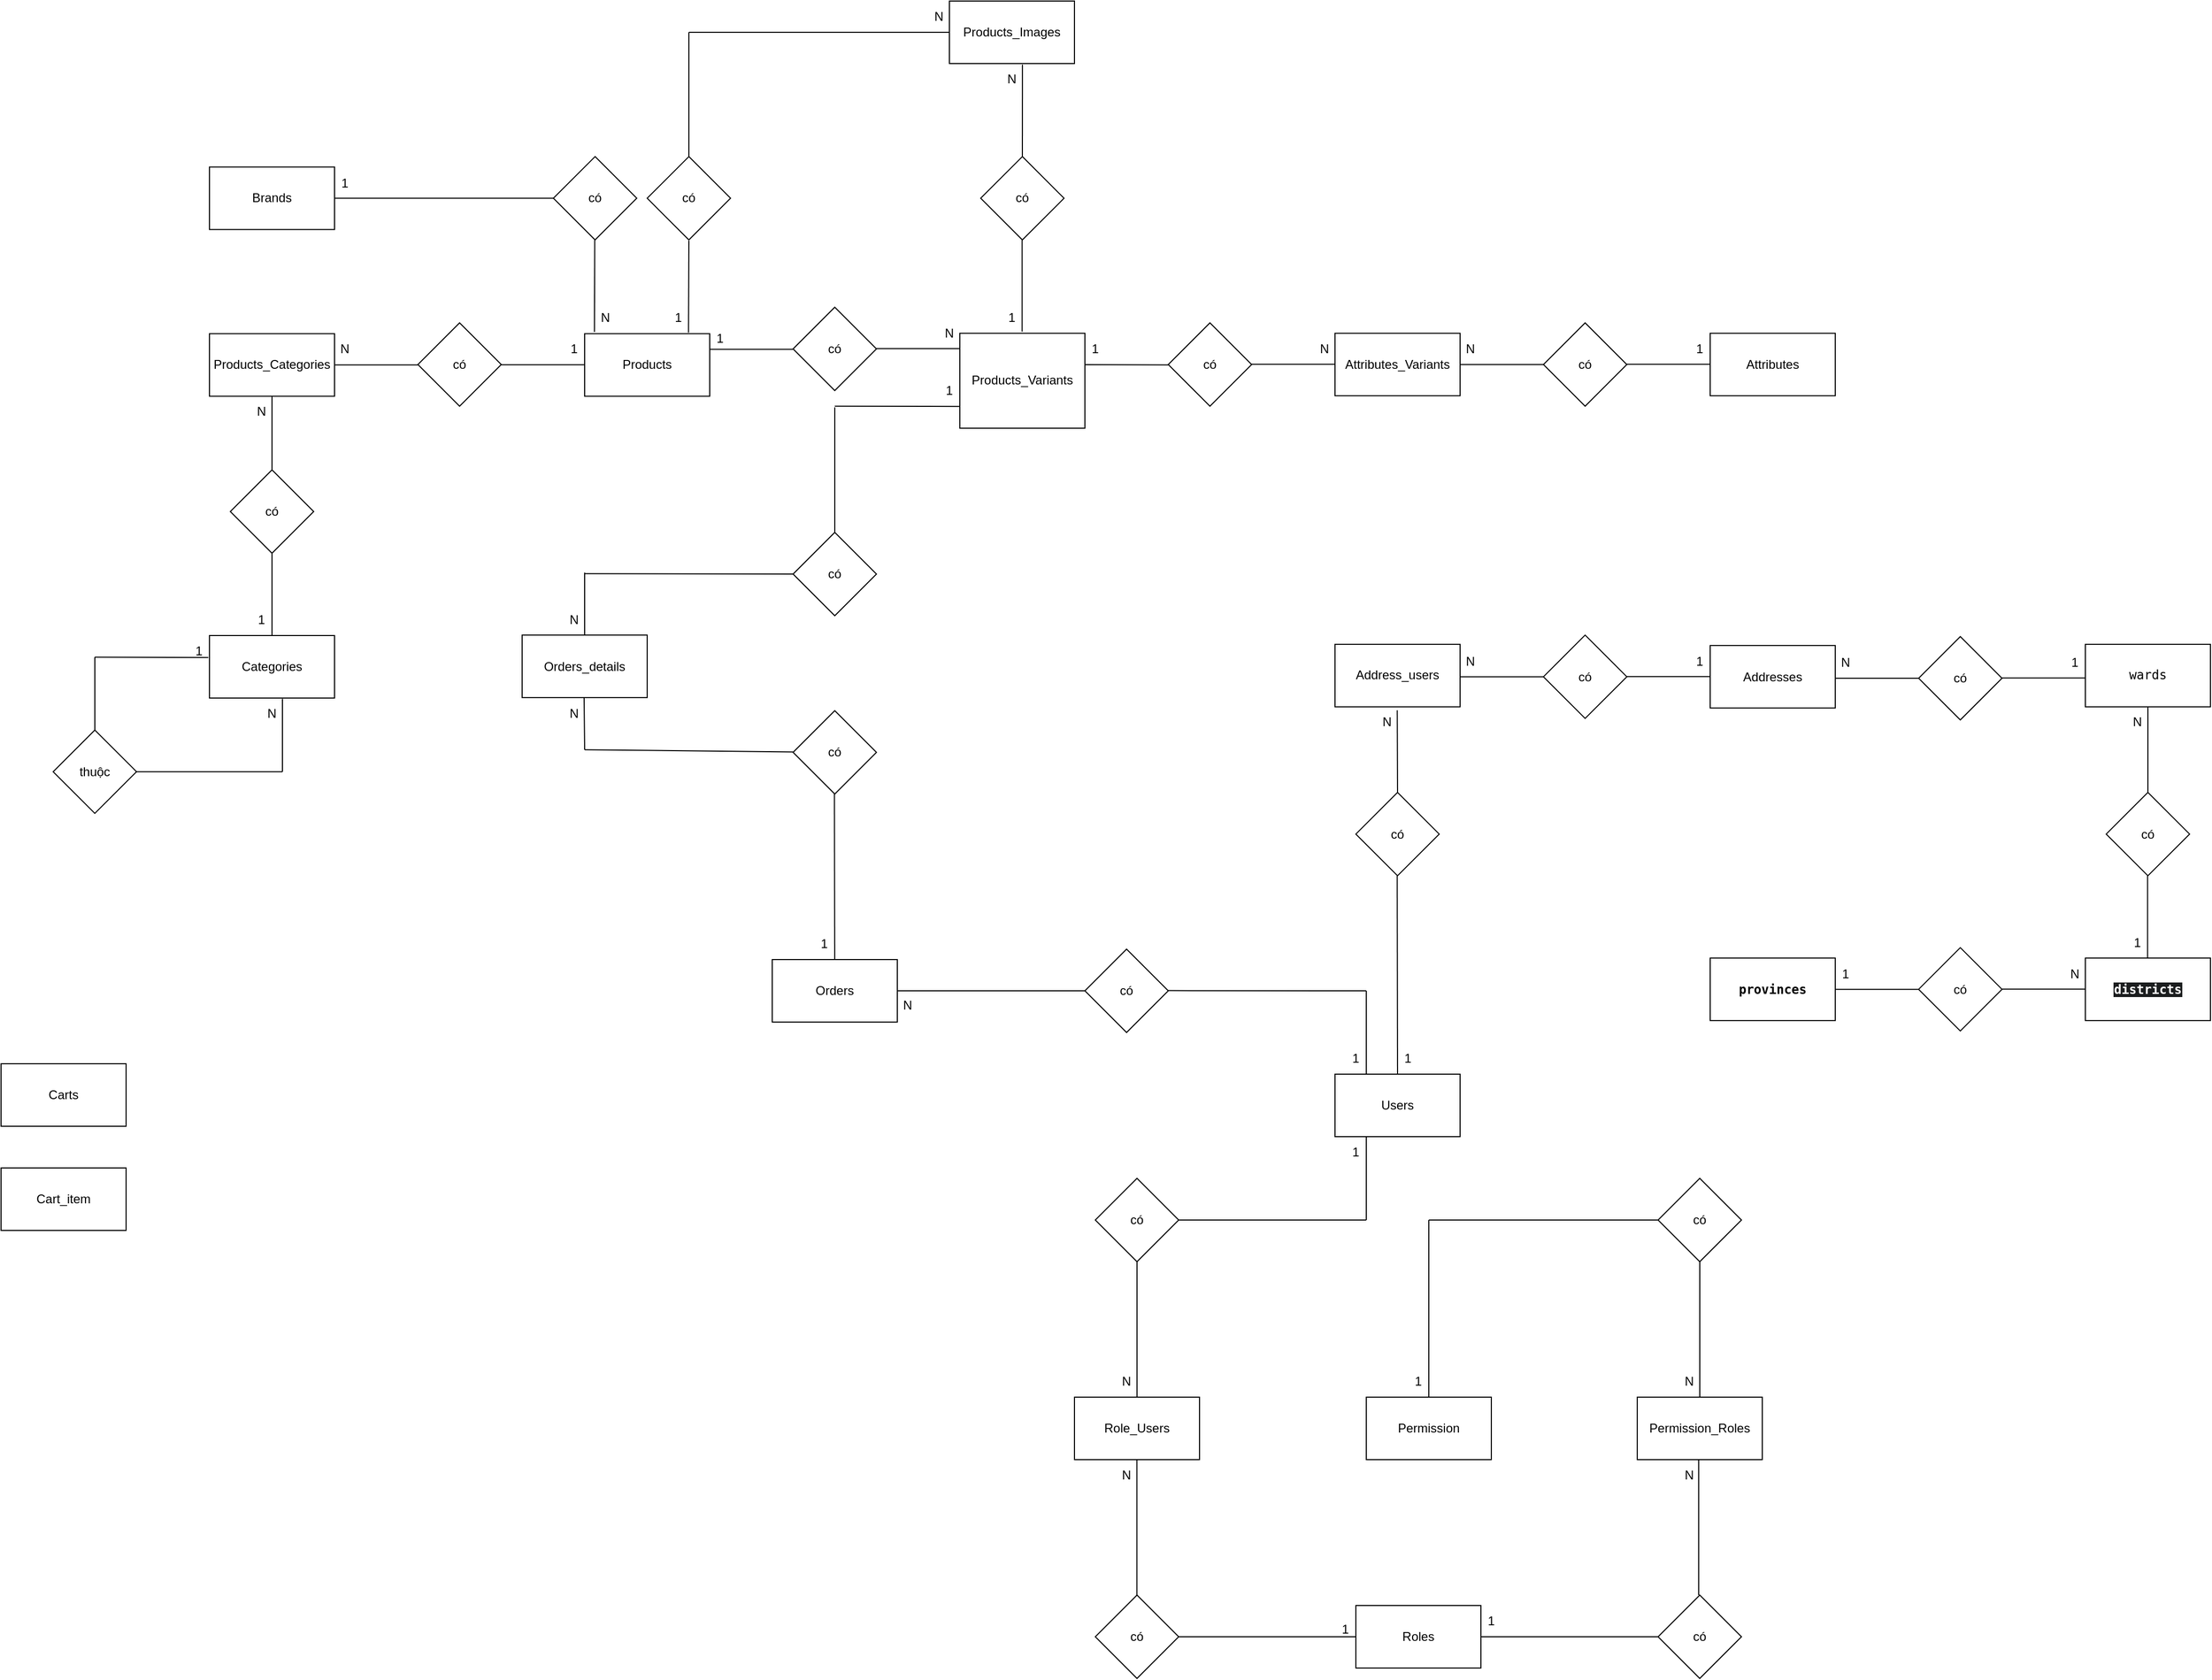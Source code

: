 <mxfile version="28.2.5">
  <diagram name="Page-1" id="rfoaNyrAzU0j3cU0YN_7">
    <mxGraphModel dx="1721" dy="835" grid="1" gridSize="10" guides="1" tooltips="1" connect="1" arrows="1" fold="1" page="1" pageScale="1" pageWidth="3300" pageHeight="4681" math="0" shadow="0">
      <root>
        <mxCell id="0" />
        <mxCell id="1" parent="0" />
        <mxCell id="zKesABb8MGkcq8FzTRdW-1" value="Products" style="rounded=0;whiteSpace=wrap;html=1;" parent="1" vertex="1">
          <mxGeometry x="880" y="559.29" width="120" height="60" as="geometry" />
        </mxCell>
        <mxCell id="zKesABb8MGkcq8FzTRdW-2" value="Products_Variants" style="rounded=0;whiteSpace=wrap;html=1;" parent="1" vertex="1">
          <mxGeometry x="1240" y="558.86" width="120" height="91.14" as="geometry" />
        </mxCell>
        <mxCell id="zKesABb8MGkcq8FzTRdW-3" value="có" style="rhombus;whiteSpace=wrap;html=1;" parent="1" vertex="1">
          <mxGeometry x="1080" y="533.86" width="80" height="80" as="geometry" />
        </mxCell>
        <mxCell id="zKesABb8MGkcq8FzTRdW-4" value="" style="endArrow=none;html=1;rounded=0;exitX=1;exitY=0.5;exitDx=0;exitDy=0;entryX=0;entryY=0.5;entryDx=0;entryDy=0;" parent="1" edge="1">
          <mxGeometry width="50" height="50" relative="1" as="geometry">
            <mxPoint x="1000" y="574.29" as="sourcePoint" />
            <mxPoint x="1080" y="574.29" as="targetPoint" />
          </mxGeometry>
        </mxCell>
        <mxCell id="zKesABb8MGkcq8FzTRdW-5" value="" style="endArrow=none;html=1;rounded=0;exitX=1;exitY=0.5;exitDx=0;exitDy=0;entryX=0;entryY=0.5;entryDx=0;entryDy=0;" parent="1" edge="1">
          <mxGeometry width="50" height="50" relative="1" as="geometry">
            <mxPoint x="1160" y="573.67" as="sourcePoint" />
            <mxPoint x="1240" y="573.67" as="targetPoint" />
          </mxGeometry>
        </mxCell>
        <mxCell id="zKesABb8MGkcq8FzTRdW-6" value="1" style="text;html=1;align=center;verticalAlign=middle;whiteSpace=wrap;rounded=0;" parent="1" vertex="1">
          <mxGeometry x="980" y="548.86" width="60" height="30" as="geometry" />
        </mxCell>
        <mxCell id="zKesABb8MGkcq8FzTRdW-7" value="N" style="text;html=1;align=center;verticalAlign=middle;whiteSpace=wrap;rounded=0;" parent="1" vertex="1">
          <mxGeometry x="1200" y="543.86" width="60" height="30" as="geometry" />
        </mxCell>
        <mxCell id="zKesABb8MGkcq8FzTRdW-8" value="có" style="rhombus;whiteSpace=wrap;html=1;" parent="1" vertex="1">
          <mxGeometry x="940" y="389.29" width="80" height="80" as="geometry" />
        </mxCell>
        <mxCell id="zKesABb8MGkcq8FzTRdW-10" value="" style="endArrow=none;html=1;rounded=0;entryX=0;entryY=0.5;entryDx=0;entryDy=0;" parent="1" target="zKesABb8MGkcq8FzTRdW-12" edge="1">
          <mxGeometry width="50" height="50" relative="1" as="geometry">
            <mxPoint x="980" y="270" as="sourcePoint" />
            <mxPoint x="979.72" y="320.43" as="targetPoint" />
          </mxGeometry>
        </mxCell>
        <mxCell id="zKesABb8MGkcq8FzTRdW-11" value="" style="endArrow=none;html=1;rounded=0;exitX=0.5;exitY=0;exitDx=0;exitDy=0;" parent="1" edge="1">
          <mxGeometry width="50" height="50" relative="1" as="geometry">
            <mxPoint x="979.67" y="558.29" as="sourcePoint" />
            <mxPoint x="980" y="470" as="targetPoint" />
          </mxGeometry>
        </mxCell>
        <mxCell id="zKesABb8MGkcq8FzTRdW-12" value="Products_Images" style="rounded=0;whiteSpace=wrap;html=1;" parent="1" vertex="1">
          <mxGeometry x="1230" y="240" width="120" height="60" as="geometry" />
        </mxCell>
        <mxCell id="zKesABb8MGkcq8FzTRdW-13" value="Categories" style="rounded=0;whiteSpace=wrap;html=1;" parent="1" vertex="1">
          <mxGeometry x="520" y="849" width="120" height="60" as="geometry" />
        </mxCell>
        <mxCell id="zKesABb8MGkcq8FzTRdW-14" value="có" style="rhombus;whiteSpace=wrap;html=1;" parent="1" vertex="1">
          <mxGeometry x="720" y="548.86" width="80" height="80" as="geometry" />
        </mxCell>
        <mxCell id="zKesABb8MGkcq8FzTRdW-15" value="" style="endArrow=none;html=1;rounded=0;exitX=1;exitY=0.5;exitDx=0;exitDy=0;entryX=0;entryY=0.5;entryDx=0;entryDy=0;" parent="1" edge="1">
          <mxGeometry width="50" height="50" relative="1" as="geometry">
            <mxPoint x="640" y="589.29" as="sourcePoint" />
            <mxPoint x="720" y="589.29" as="targetPoint" />
          </mxGeometry>
        </mxCell>
        <mxCell id="zKesABb8MGkcq8FzTRdW-16" value="" style="endArrow=none;html=1;rounded=0;exitX=1;exitY=0.5;exitDx=0;exitDy=0;entryX=0;entryY=0.5;entryDx=0;entryDy=0;" parent="1" edge="1">
          <mxGeometry width="50" height="50" relative="1" as="geometry">
            <mxPoint x="800" y="589.1" as="sourcePoint" />
            <mxPoint x="880" y="589.1" as="targetPoint" />
          </mxGeometry>
        </mxCell>
        <mxCell id="zKesABb8MGkcq8FzTRdW-17" value="N" style="text;html=1;align=center;verticalAlign=middle;whiteSpace=wrap;rounded=0;" parent="1" vertex="1">
          <mxGeometry x="620" y="559.29" width="60" height="30" as="geometry" />
        </mxCell>
        <mxCell id="zKesABb8MGkcq8FzTRdW-18" value="1" style="text;html=1;align=center;verticalAlign=middle;whiteSpace=wrap;rounded=0;" parent="1" vertex="1">
          <mxGeometry x="840" y="558.86" width="60" height="30" as="geometry" />
        </mxCell>
        <mxCell id="zKesABb8MGkcq8FzTRdW-19" value="Users" style="rounded=0;whiteSpace=wrap;html=1;" parent="1" vertex="1">
          <mxGeometry x="1600" y="1270.0" width="120" height="60" as="geometry" />
        </mxCell>
        <mxCell id="zKesABb8MGkcq8FzTRdW-27" value="Address_users" style="rounded=0;whiteSpace=wrap;html=1;" parent="1" vertex="1">
          <mxGeometry x="1600" y="857.43" width="120" height="60" as="geometry" />
        </mxCell>
        <mxCell id="zKesABb8MGkcq8FzTRdW-28" value="có" style="rhombus;whiteSpace=wrap;html=1;" parent="1" vertex="1">
          <mxGeometry x="1620" y="999.57" width="80" height="80" as="geometry" />
        </mxCell>
        <mxCell id="zKesABb8MGkcq8FzTRdW-29" value="" style="endArrow=none;html=1;rounded=0;exitX=0.5;exitY=0;exitDx=0;exitDy=0;entryX=0.831;entryY=1.019;entryDx=0;entryDy=0;entryPerimeter=0;" parent="1" source="zKesABb8MGkcq8FzTRdW-28" edge="1">
          <mxGeometry width="50" height="50" relative="1" as="geometry">
            <mxPoint x="1660" y="969.57" as="sourcePoint" />
            <mxPoint x="1659.72" y="920.71" as="targetPoint" />
          </mxGeometry>
        </mxCell>
        <mxCell id="zKesABb8MGkcq8FzTRdW-30" value="" style="endArrow=none;html=1;rounded=0;exitX=0.5;exitY=0;exitDx=0;exitDy=0;entryX=0.831;entryY=1.019;entryDx=0;entryDy=0;entryPerimeter=0;" parent="1" edge="1" source="zKesABb8MGkcq8FzTRdW-19">
          <mxGeometry width="50" height="50" relative="1" as="geometry">
            <mxPoint x="1659.67" y="1158.57" as="sourcePoint" />
            <mxPoint x="1659.67" y="1079.57" as="targetPoint" />
          </mxGeometry>
        </mxCell>
        <mxCell id="zKesABb8MGkcq8FzTRdW-31" value="1" style="text;html=1;align=center;verticalAlign=middle;whiteSpace=wrap;rounded=0;" parent="1" vertex="1">
          <mxGeometry x="940" y="529.29" width="60" height="30" as="geometry" />
        </mxCell>
        <mxCell id="zKesABb8MGkcq8FzTRdW-33" value="N" style="text;html=1;align=center;verticalAlign=middle;whiteSpace=wrap;rounded=0;" parent="1" vertex="1">
          <mxGeometry x="1190" y="240" width="60" height="30" as="geometry" />
        </mxCell>
        <mxCell id="zKesABb8MGkcq8FzTRdW-34" value="1" style="text;html=1;align=center;verticalAlign=middle;whiteSpace=wrap;rounded=0;" parent="1" vertex="1">
          <mxGeometry x="1640" y="1240.0" width="60" height="30" as="geometry" />
        </mxCell>
        <mxCell id="zKesABb8MGkcq8FzTRdW-36" value="N" style="text;html=1;align=center;verticalAlign=middle;whiteSpace=wrap;rounded=0;" parent="1" vertex="1">
          <mxGeometry x="1620" y="917.43" width="60" height="30" as="geometry" />
        </mxCell>
        <mxCell id="zKesABb8MGkcq8FzTRdW-37" value="Orders" style="rounded=0;whiteSpace=wrap;html=1;" parent="1" vertex="1">
          <mxGeometry x="1060" y="1160" width="120" height="60" as="geometry" />
        </mxCell>
        <mxCell id="zKesABb8MGkcq8FzTRdW-39" value="Orders_details" style="rounded=0;whiteSpace=wrap;html=1;" parent="1" vertex="1">
          <mxGeometry x="820" y="848.57" width="120" height="60" as="geometry" />
        </mxCell>
        <mxCell id="zKesABb8MGkcq8FzTRdW-41" value="có" style="rhombus;whiteSpace=wrap;html=1;" parent="1" vertex="1">
          <mxGeometry x="1360" y="1150" width="80" height="80" as="geometry" />
        </mxCell>
        <mxCell id="zKesABb8MGkcq8FzTRdW-42" value="" style="endArrow=none;html=1;rounded=0;exitX=1;exitY=0.5;exitDx=0;exitDy=0;entryX=0;entryY=0.5;entryDx=0;entryDy=0;" parent="1" source="zKesABb8MGkcq8FzTRdW-37" target="zKesABb8MGkcq8FzTRdW-41" edge="1">
          <mxGeometry width="50" height="50" relative="1" as="geometry">
            <mxPoint x="1280" y="1190.0" as="sourcePoint" />
            <mxPoint x="1370" y="1110" as="targetPoint" />
          </mxGeometry>
        </mxCell>
        <mxCell id="zKesABb8MGkcq8FzTRdW-43" value="" style="endArrow=none;html=1;rounded=0;exitX=1;exitY=0.5;exitDx=0;exitDy=0;" parent="1" edge="1">
          <mxGeometry width="50" height="50" relative="1" as="geometry">
            <mxPoint x="1440" y="1189.81" as="sourcePoint" />
            <mxPoint x="1630" y="1190" as="targetPoint" />
          </mxGeometry>
        </mxCell>
        <mxCell id="zKesABb8MGkcq8FzTRdW-44" value="N" style="text;html=1;align=center;verticalAlign=middle;whiteSpace=wrap;rounded=0;" parent="1" vertex="1">
          <mxGeometry x="1160" y="1188.57" width="60" height="30" as="geometry" />
        </mxCell>
        <mxCell id="zKesABb8MGkcq8FzTRdW-45" value="1" style="text;html=1;align=center;verticalAlign=middle;whiteSpace=wrap;rounded=0;" parent="1" vertex="1">
          <mxGeometry x="1590" y="1240" width="60" height="30" as="geometry" />
        </mxCell>
        <mxCell id="zKesABb8MGkcq8FzTRdW-46" value="có" style="rhombus;whiteSpace=wrap;html=1;" parent="1" vertex="1">
          <mxGeometry x="1080" y="921.14" width="80" height="80" as="geometry" />
        </mxCell>
        <mxCell id="zKesABb8MGkcq8FzTRdW-47" value="" style="endArrow=none;html=1;rounded=0;entryX=0.831;entryY=1.019;entryDx=0;entryDy=0;entryPerimeter=0;" parent="1" edge="1">
          <mxGeometry width="50" height="50" relative="1" as="geometry">
            <mxPoint x="880" y="958.57" as="sourcePoint" />
            <mxPoint x="879.47" y="908.57" as="targetPoint" />
          </mxGeometry>
        </mxCell>
        <mxCell id="zKesABb8MGkcq8FzTRdW-48" value="" style="endArrow=none;html=1;rounded=0;entryX=0.831;entryY=1.019;entryDx=0;entryDy=0;entryPerimeter=0;" parent="1" source="zKesABb8MGkcq8FzTRdW-37" edge="1">
          <mxGeometry width="50" height="50" relative="1" as="geometry">
            <mxPoint x="1119.67" y="1080.14" as="sourcePoint" />
            <mxPoint x="1119.67" y="1001.14" as="targetPoint" />
          </mxGeometry>
        </mxCell>
        <mxCell id="zKesABb8MGkcq8FzTRdW-49" value="1" style="text;html=1;align=center;verticalAlign=middle;whiteSpace=wrap;rounded=0;" parent="1" vertex="1">
          <mxGeometry x="1080" y="1130" width="60" height="30" as="geometry" />
        </mxCell>
        <mxCell id="zKesABb8MGkcq8FzTRdW-50" value="N" style="text;html=1;align=center;verticalAlign=middle;whiteSpace=wrap;rounded=0;" parent="1" vertex="1">
          <mxGeometry x="840" y="908.57" width="60" height="30" as="geometry" />
        </mxCell>
        <mxCell id="zKesABb8MGkcq8FzTRdW-51" value="có" style="rhombus;whiteSpace=wrap;html=1;" parent="1" vertex="1">
          <mxGeometry x="1080" y="750.0" width="80" height="80" as="geometry" />
        </mxCell>
        <mxCell id="zKesABb8MGkcq8FzTRdW-52" value="" style="endArrow=none;html=1;rounded=0;exitX=0.5;exitY=0;exitDx=0;exitDy=0;" parent="1" source="zKesABb8MGkcq8FzTRdW-51" edge="1">
          <mxGeometry width="50" height="50" relative="1" as="geometry">
            <mxPoint x="1020" y="660" as="sourcePoint" />
            <mxPoint x="1120" y="630" as="targetPoint" />
          </mxGeometry>
        </mxCell>
        <mxCell id="zKesABb8MGkcq8FzTRdW-53" value="" style="endArrow=none;html=1;rounded=0;" parent="1" edge="1">
          <mxGeometry width="50" height="50" relative="1" as="geometry">
            <mxPoint x="880" y="848.57" as="sourcePoint" />
            <mxPoint x="880" y="788.57" as="targetPoint" />
          </mxGeometry>
        </mxCell>
        <mxCell id="zKesABb8MGkcq8FzTRdW-55" value="N" style="text;html=1;align=center;verticalAlign=middle;whiteSpace=wrap;rounded=0;" parent="1" vertex="1">
          <mxGeometry x="840" y="818.57" width="60" height="30" as="geometry" />
        </mxCell>
        <mxCell id="zKesABb8MGkcq8FzTRdW-83" value="" style="endArrow=none;html=1;rounded=0;entryX=0;entryY=0.5;entryDx=0;entryDy=0;" parent="1" target="zKesABb8MGkcq8FzTRdW-51" edge="1">
          <mxGeometry width="50" height="50" relative="1" as="geometry">
            <mxPoint x="880" y="789.57" as="sourcePoint" />
            <mxPoint x="1010" y="758.57" as="targetPoint" />
          </mxGeometry>
        </mxCell>
        <mxCell id="zKesABb8MGkcq8FzTRdW-86" value="" style="endArrow=none;html=1;rounded=0;entryX=0;entryY=0.5;entryDx=0;entryDy=0;" parent="1" edge="1">
          <mxGeometry width="50" height="50" relative="1" as="geometry">
            <mxPoint x="880" y="958.57" as="sourcePoint" />
            <mxPoint x="1080" y="960.71" as="targetPoint" />
          </mxGeometry>
        </mxCell>
        <mxCell id="zKesABb8MGkcq8FzTRdW-87" value="có" style="rhombus;whiteSpace=wrap;html=1;" parent="1" vertex="1">
          <mxGeometry x="850" y="389.29" width="80" height="80" as="geometry" />
        </mxCell>
        <mxCell id="zKesABb8MGkcq8FzTRdW-88" value="" style="endArrow=none;html=1;rounded=0;exitX=0.5;exitY=0;exitDx=0;exitDy=0;" parent="1" edge="1">
          <mxGeometry width="50" height="50" relative="1" as="geometry">
            <mxPoint x="889.38" y="557.58" as="sourcePoint" />
            <mxPoint x="889.71" y="469.29" as="targetPoint" />
          </mxGeometry>
        </mxCell>
        <mxCell id="zKesABb8MGkcq8FzTRdW-89" value="N" style="text;html=1;align=center;verticalAlign=middle;whiteSpace=wrap;rounded=0;" parent="1" vertex="1">
          <mxGeometry x="870" y="529.29" width="60" height="30" as="geometry" />
        </mxCell>
        <mxCell id="zKesABb8MGkcq8FzTRdW-91" value="&lt;div&gt;&lt;span style=&quot;background-color: transparent; color: light-dark(rgb(0, 0, 0), rgb(255, 255, 255));&quot;&gt;Brands&lt;/span&gt;&lt;/div&gt;" style="rounded=0;whiteSpace=wrap;html=1;" parent="1" vertex="1">
          <mxGeometry x="520" y="399.29" width="120" height="60" as="geometry" />
        </mxCell>
        <mxCell id="zKesABb8MGkcq8FzTRdW-93" value="" style="endArrow=none;html=1;rounded=0;exitX=1;exitY=0.5;exitDx=0;exitDy=0;entryX=0;entryY=0.5;entryDx=0;entryDy=0;" parent="1" source="zKesABb8MGkcq8FzTRdW-91" target="zKesABb8MGkcq8FzTRdW-87" edge="1">
          <mxGeometry width="50" height="50" relative="1" as="geometry">
            <mxPoint x="630" y="429.72" as="sourcePoint" />
            <mxPoint x="710" y="429.72" as="targetPoint" />
          </mxGeometry>
        </mxCell>
        <mxCell id="zKesABb8MGkcq8FzTRdW-95" value="1" style="text;html=1;align=center;verticalAlign=middle;whiteSpace=wrap;rounded=0;" parent="1" vertex="1">
          <mxGeometry x="620" y="400" width="60" height="30" as="geometry" />
        </mxCell>
        <mxCell id="jGuQhhN8bLq4S3tv1NaB-1" value="thuộc" style="rhombus;whiteSpace=wrap;html=1;" parent="1" vertex="1">
          <mxGeometry x="370" y="939.71" width="80" height="80" as="geometry" />
        </mxCell>
        <mxCell id="jGuQhhN8bLq4S3tv1NaB-2" value="" style="endArrow=none;html=1;rounded=0;exitX=0.5;exitY=0;exitDx=0;exitDy=0;" parent="1" source="jGuQhhN8bLq4S3tv1NaB-1" edge="1">
          <mxGeometry width="50" height="50" relative="1" as="geometry">
            <mxPoint x="370" y="919.71" as="sourcePoint" />
            <mxPoint x="410" y="869.71" as="targetPoint" />
          </mxGeometry>
        </mxCell>
        <mxCell id="jGuQhhN8bLq4S3tv1NaB-3" value="" style="endArrow=none;html=1;rounded=0;entryX=-0.009;entryY=0.353;entryDx=0;entryDy=0;entryPerimeter=0;" parent="1" target="zKesABb8MGkcq8FzTRdW-13" edge="1">
          <mxGeometry width="50" height="50" relative="1" as="geometry">
            <mxPoint x="410" y="869.71" as="sourcePoint" />
            <mxPoint x="470" y="839.71" as="targetPoint" />
          </mxGeometry>
        </mxCell>
        <mxCell id="jGuQhhN8bLq4S3tv1NaB-4" value="" style="endArrow=none;html=1;rounded=0;exitX=1;exitY=0.5;exitDx=0;exitDy=0;" parent="1" source="jGuQhhN8bLq4S3tv1NaB-1" edge="1">
          <mxGeometry width="50" height="50" relative="1" as="geometry">
            <mxPoint x="540" y="1019.71" as="sourcePoint" />
            <mxPoint x="590" y="979.71" as="targetPoint" />
          </mxGeometry>
        </mxCell>
        <mxCell id="jGuQhhN8bLq4S3tv1NaB-5" value="" style="endArrow=none;html=1;rounded=0;" parent="1" edge="1">
          <mxGeometry width="50" height="50" relative="1" as="geometry">
            <mxPoint x="590" y="979.71" as="sourcePoint" />
            <mxPoint x="590" y="909.71" as="targetPoint" />
          </mxGeometry>
        </mxCell>
        <mxCell id="jGuQhhN8bLq4S3tv1NaB-6" value="1" style="text;html=1;align=center;verticalAlign=middle;whiteSpace=wrap;rounded=0;" parent="1" vertex="1">
          <mxGeometry x="480" y="848.57" width="60" height="30" as="geometry" />
        </mxCell>
        <mxCell id="jGuQhhN8bLq4S3tv1NaB-7" value="N" style="text;html=1;align=center;verticalAlign=middle;whiteSpace=wrap;rounded=0;" parent="1" vertex="1">
          <mxGeometry x="550" y="908.57" width="60" height="30" as="geometry" />
        </mxCell>
        <mxCell id="AgqK4zroLEqG1Hq8zciO-1" value="" style="endArrow=none;html=1;rounded=0;exitX=0.5;exitY=0;exitDx=0;exitDy=0;" parent="1" source="zKesABb8MGkcq8FzTRdW-8" edge="1">
          <mxGeometry width="50" height="50" relative="1" as="geometry">
            <mxPoint x="990" y="370" as="sourcePoint" />
            <mxPoint x="980" y="270" as="targetPoint" />
          </mxGeometry>
        </mxCell>
        <mxCell id="AgqK4zroLEqG1Hq8zciO-2" value="có" style="rhombus;whiteSpace=wrap;html=1;" parent="1" vertex="1">
          <mxGeometry x="1260" y="389.29" width="80" height="80" as="geometry" />
        </mxCell>
        <mxCell id="AgqK4zroLEqG1Hq8zciO-5" value="" style="endArrow=none;html=1;rounded=0;exitX=0.5;exitY=0;exitDx=0;exitDy=0;entryX=0.584;entryY=1.016;entryDx=0;entryDy=0;entryPerimeter=0;" parent="1" source="AgqK4zroLEqG1Hq8zciO-2" target="zKesABb8MGkcq8FzTRdW-12" edge="1">
          <mxGeometry width="50" height="50" relative="1" as="geometry">
            <mxPoint x="1295" y="390" as="sourcePoint" />
            <mxPoint x="1430" y="290" as="targetPoint" />
          </mxGeometry>
        </mxCell>
        <mxCell id="AgqK4zroLEqG1Hq8zciO-6" value="" style="endArrow=none;html=1;rounded=0;exitX=0.5;exitY=0;exitDx=0;exitDy=0;entryX=0.584;entryY=1.016;entryDx=0;entryDy=0;entryPerimeter=0;" parent="1" edge="1">
          <mxGeometry width="50" height="50" relative="1" as="geometry">
            <mxPoint x="1299.76" y="557.29" as="sourcePoint" />
            <mxPoint x="1299.76" y="469.29" as="targetPoint" />
          </mxGeometry>
        </mxCell>
        <mxCell id="AgqK4zroLEqG1Hq8zciO-7" value="N" style="text;html=1;align=center;verticalAlign=middle;whiteSpace=wrap;rounded=0;" parent="1" vertex="1">
          <mxGeometry x="1260" y="300" width="60" height="30" as="geometry" />
        </mxCell>
        <mxCell id="AgqK4zroLEqG1Hq8zciO-8" value="1" style="text;html=1;align=center;verticalAlign=middle;whiteSpace=wrap;rounded=0;" parent="1" vertex="1">
          <mxGeometry x="1260" y="529.29" width="60" height="30" as="geometry" />
        </mxCell>
        <mxCell id="AgqK4zroLEqG1Hq8zciO-9" value="Addresses" style="rounded=0;whiteSpace=wrap;html=1;" parent="1" vertex="1">
          <mxGeometry x="1960" y="858.57" width="120" height="60" as="geometry" />
        </mxCell>
        <mxCell id="AgqK4zroLEqG1Hq8zciO-10" value="có" style="rhombus;whiteSpace=wrap;html=1;" parent="1" vertex="1">
          <mxGeometry x="1800" y="848.57" width="80" height="80" as="geometry" />
        </mxCell>
        <mxCell id="AgqK4zroLEqG1Hq8zciO-11" value="" style="endArrow=none;html=1;rounded=0;exitX=1;exitY=0.5;exitDx=0;exitDy=0;entryX=0;entryY=0.5;entryDx=0;entryDy=0;" parent="1" target="AgqK4zroLEqG1Hq8zciO-10" edge="1">
          <mxGeometry width="50" height="50" relative="1" as="geometry">
            <mxPoint x="1720" y="888.57" as="sourcePoint" />
            <mxPoint x="1810" y="808.57" as="targetPoint" />
          </mxGeometry>
        </mxCell>
        <mxCell id="AgqK4zroLEqG1Hq8zciO-12" value="" style="endArrow=none;html=1;rounded=0;exitX=1;exitY=0.5;exitDx=0;exitDy=0;entryX=0;entryY=0.5;entryDx=0;entryDy=0;" parent="1" edge="1">
          <mxGeometry width="50" height="50" relative="1" as="geometry">
            <mxPoint x="1880" y="888.38" as="sourcePoint" />
            <mxPoint x="1960" y="888.38" as="targetPoint" />
          </mxGeometry>
        </mxCell>
        <mxCell id="AgqK4zroLEqG1Hq8zciO-13" value="1" style="text;html=1;align=center;verticalAlign=middle;whiteSpace=wrap;rounded=0;" parent="1" vertex="1">
          <mxGeometry x="1920" y="858.57" width="60" height="30" as="geometry" />
        </mxCell>
        <mxCell id="AgqK4zroLEqG1Hq8zciO-14" value="N" style="text;html=1;align=center;verticalAlign=middle;whiteSpace=wrap;rounded=0;" parent="1" vertex="1">
          <mxGeometry x="1700" y="858.57" width="60" height="30" as="geometry" />
        </mxCell>
        <mxCell id="AgqK4zroLEqG1Hq8zciO-15" value="&lt;code data-end=&quot;967&quot; data-start=&quot;960&quot;&gt;wards&lt;/code&gt;" style="rounded=0;whiteSpace=wrap;html=1;" parent="1" vertex="1">
          <mxGeometry x="2320" y="857.43" width="120" height="60" as="geometry" />
        </mxCell>
        <mxCell id="AgqK4zroLEqG1Hq8zciO-16" value="&lt;span style=&quot;font-family: monospace;&quot;&gt;provinces&lt;/span&gt;" style="rounded=0;whiteSpace=wrap;html=1;fontStyle=1" parent="1" vertex="1">
          <mxGeometry x="1960" y="1158.57" width="120" height="60" as="geometry" />
        </mxCell>
        <mxCell id="AgqK4zroLEqG1Hq8zciO-17" value="&lt;span style=&quot;color: rgb(255, 255, 255); font-family: monospace; font-size: 12px; font-style: normal; font-variant-ligatures: normal; font-variant-caps: normal; font-weight: 700; letter-spacing: normal; orphans: 2; text-align: center; text-indent: 0px; text-transform: none; widows: 2; word-spacing: 0px; -webkit-text-stroke-width: 0px; white-space: normal; background-color: rgb(27, 29, 30); text-decoration-thickness: initial; text-decoration-style: initial; text-decoration-color: initial; display: inline !important; float: none;&quot;&gt;districts&lt;/span&gt;" style="rounded=0;whiteSpace=wrap;html=1;fontStyle=1" parent="1" vertex="1">
          <mxGeometry x="2320" y="1158.57" width="120" height="60" as="geometry" />
        </mxCell>
        <mxCell id="AgqK4zroLEqG1Hq8zciO-18" value="có" style="rhombus;whiteSpace=wrap;html=1;" parent="1" vertex="1">
          <mxGeometry x="2160" y="850.0" width="80" height="80" as="geometry" />
        </mxCell>
        <mxCell id="AgqK4zroLEqG1Hq8zciO-19" value="" style="endArrow=none;html=1;rounded=0;exitX=1;exitY=0.5;exitDx=0;exitDy=0;entryX=0;entryY=0.5;entryDx=0;entryDy=0;" parent="1" target="AgqK4zroLEqG1Hq8zciO-18" edge="1">
          <mxGeometry width="50" height="50" relative="1" as="geometry">
            <mxPoint x="2080" y="890.0" as="sourcePoint" />
            <mxPoint x="2170" y="810.0" as="targetPoint" />
          </mxGeometry>
        </mxCell>
        <mxCell id="AgqK4zroLEqG1Hq8zciO-20" value="" style="endArrow=none;html=1;rounded=0;exitX=1;exitY=0.5;exitDx=0;exitDy=0;entryX=0;entryY=0.5;entryDx=0;entryDy=0;" parent="1" edge="1">
          <mxGeometry width="50" height="50" relative="1" as="geometry">
            <mxPoint x="2240" y="889.81" as="sourcePoint" />
            <mxPoint x="2320" y="889.81" as="targetPoint" />
          </mxGeometry>
        </mxCell>
        <mxCell id="AgqK4zroLEqG1Hq8zciO-21" value="1" style="text;html=1;align=center;verticalAlign=middle;whiteSpace=wrap;rounded=0;" parent="1" vertex="1">
          <mxGeometry x="2280" y="860.0" width="60" height="30" as="geometry" />
        </mxCell>
        <mxCell id="AgqK4zroLEqG1Hq8zciO-22" value="N" style="text;html=1;align=center;verticalAlign=middle;whiteSpace=wrap;rounded=0;" parent="1" vertex="1">
          <mxGeometry x="2060" y="860.0" width="60" height="30" as="geometry" />
        </mxCell>
        <mxCell id="AgqK4zroLEqG1Hq8zciO-28" value="có" style="rhombus;whiteSpace=wrap;html=1;" parent="1" vertex="1">
          <mxGeometry x="2340" y="999.57" width="80" height="80" as="geometry" />
        </mxCell>
        <mxCell id="AgqK4zroLEqG1Hq8zciO-29" value="" style="endArrow=none;html=1;rounded=0;exitX=0.5;exitY=0;exitDx=0;exitDy=0;entryX=0.5;entryY=1;entryDx=0;entryDy=0;" parent="1" source="AgqK4zroLEqG1Hq8zciO-28" target="AgqK4zroLEqG1Hq8zciO-15" edge="1">
          <mxGeometry width="50" height="50" relative="1" as="geometry">
            <mxPoint x="2380" y="962.14" as="sourcePoint" />
            <mxPoint x="2379.72" y="913.28" as="targetPoint" />
          </mxGeometry>
        </mxCell>
        <mxCell id="AgqK4zroLEqG1Hq8zciO-30" value="" style="endArrow=none;html=1;rounded=0;exitX=0.5;exitY=0;exitDx=0;exitDy=0;entryX=0.831;entryY=1.019;entryDx=0;entryDy=0;entryPerimeter=0;" parent="1" edge="1">
          <mxGeometry width="50" height="50" relative="1" as="geometry">
            <mxPoint x="2379.71" y="1158.57" as="sourcePoint" />
            <mxPoint x="2379.71" y="1079.57" as="targetPoint" />
          </mxGeometry>
        </mxCell>
        <mxCell id="AgqK4zroLEqG1Hq8zciO-31" value="1" style="text;html=1;align=center;verticalAlign=middle;whiteSpace=wrap;rounded=0;" parent="1" vertex="1">
          <mxGeometry x="2340" y="1128.57" width="60" height="30" as="geometry" />
        </mxCell>
        <mxCell id="AgqK4zroLEqG1Hq8zciO-32" value="N" style="text;html=1;align=center;verticalAlign=middle;whiteSpace=wrap;rounded=0;" parent="1" vertex="1">
          <mxGeometry x="2340" y="917.43" width="60" height="30" as="geometry" />
        </mxCell>
        <mxCell id="AgqK4zroLEqG1Hq8zciO-33" value="có" style="rhombus;whiteSpace=wrap;html=1;" parent="1" vertex="1">
          <mxGeometry x="2160" y="1148.57" width="80" height="80" as="geometry" />
        </mxCell>
        <mxCell id="AgqK4zroLEqG1Hq8zciO-34" value="" style="endArrow=none;html=1;rounded=0;exitX=1;exitY=0.5;exitDx=0;exitDy=0;entryX=0;entryY=0.5;entryDx=0;entryDy=0;" parent="1" target="AgqK4zroLEqG1Hq8zciO-33" edge="1">
          <mxGeometry width="50" height="50" relative="1" as="geometry">
            <mxPoint x="2080" y="1188.57" as="sourcePoint" />
            <mxPoint x="2170" y="1108.57" as="targetPoint" />
          </mxGeometry>
        </mxCell>
        <mxCell id="AgqK4zroLEqG1Hq8zciO-35" value="" style="endArrow=none;html=1;rounded=0;exitX=1;exitY=0.5;exitDx=0;exitDy=0;entryX=0;entryY=0.5;entryDx=0;entryDy=0;" parent="1" edge="1">
          <mxGeometry width="50" height="50" relative="1" as="geometry">
            <mxPoint x="2240" y="1188.38" as="sourcePoint" />
            <mxPoint x="2320" y="1188.38" as="targetPoint" />
          </mxGeometry>
        </mxCell>
        <mxCell id="AgqK4zroLEqG1Hq8zciO-36" value="1" style="text;html=1;align=center;verticalAlign=middle;whiteSpace=wrap;rounded=0;" parent="1" vertex="1">
          <mxGeometry x="2060" y="1158.57" width="60" height="30" as="geometry" />
        </mxCell>
        <mxCell id="AgqK4zroLEqG1Hq8zciO-37" value="N" style="text;html=1;align=center;verticalAlign=middle;whiteSpace=wrap;rounded=0;" parent="1" vertex="1">
          <mxGeometry x="2280" y="1158.57" width="60" height="30" as="geometry" />
        </mxCell>
        <mxCell id="AgqK4zroLEqG1Hq8zciO-38" value="Attributes_Variants" style="rounded=0;whiteSpace=wrap;html=1;" parent="1" vertex="1">
          <mxGeometry x="1600" y="558.86" width="120" height="60" as="geometry" />
        </mxCell>
        <mxCell id="AgqK4zroLEqG1Hq8zciO-39" value="có" style="rhombus;whiteSpace=wrap;html=1;" parent="1" vertex="1">
          <mxGeometry x="1440" y="548.86" width="80" height="80" as="geometry" />
        </mxCell>
        <mxCell id="AgqK4zroLEqG1Hq8zciO-40" value="" style="endArrow=none;html=1;rounded=0;exitX=1;exitY=0.5;exitDx=0;exitDy=0;entryX=0;entryY=0.5;entryDx=0;entryDy=0;" parent="1" edge="1">
          <mxGeometry width="50" height="50" relative="1" as="geometry">
            <mxPoint x="1360" y="589" as="sourcePoint" />
            <mxPoint x="1440" y="589.29" as="targetPoint" />
          </mxGeometry>
        </mxCell>
        <mxCell id="AgqK4zroLEqG1Hq8zciO-41" value="" style="endArrow=none;html=1;rounded=0;exitX=1;exitY=0.5;exitDx=0;exitDy=0;entryX=0;entryY=0.5;entryDx=0;entryDy=0;" parent="1" edge="1">
          <mxGeometry width="50" height="50" relative="1" as="geometry">
            <mxPoint x="1520" y="588.67" as="sourcePoint" />
            <mxPoint x="1600" y="588.67" as="targetPoint" />
          </mxGeometry>
        </mxCell>
        <mxCell id="AgqK4zroLEqG1Hq8zciO-42" value="N" style="text;html=1;align=center;verticalAlign=middle;whiteSpace=wrap;rounded=0;" parent="1" vertex="1">
          <mxGeometry x="1560" y="559.29" width="60" height="30" as="geometry" />
        </mxCell>
        <mxCell id="AgqK4zroLEqG1Hq8zciO-43" value="1" style="text;html=1;align=center;verticalAlign=middle;whiteSpace=wrap;rounded=0;" parent="1" vertex="1">
          <mxGeometry x="1340" y="559.29" width="60" height="30" as="geometry" />
        </mxCell>
        <mxCell id="AgqK4zroLEqG1Hq8zciO-45" value="" style="endArrow=none;html=1;rounded=0;entryX=0;entryY=0.75;entryDx=0;entryDy=0;" parent="1" edge="1">
          <mxGeometry width="50" height="50" relative="1" as="geometry">
            <mxPoint x="1120" y="628.86" as="sourcePoint" />
            <mxPoint x="1240" y="629.075" as="targetPoint" />
          </mxGeometry>
        </mxCell>
        <mxCell id="qt8unzZbjNbJD1TU5M0D-1" value="có" style="rhombus;whiteSpace=wrap;html=1;" parent="1" vertex="1">
          <mxGeometry x="1800" y="548.86" width="80" height="80" as="geometry" />
        </mxCell>
        <mxCell id="qt8unzZbjNbJD1TU5M0D-2" value="" style="endArrow=none;html=1;rounded=0;exitX=1;exitY=0.5;exitDx=0;exitDy=0;entryX=0;entryY=0.5;entryDx=0;entryDy=0;" parent="1" target="qt8unzZbjNbJD1TU5M0D-1" edge="1">
          <mxGeometry width="50" height="50" relative="1" as="geometry">
            <mxPoint x="1720" y="588.86" as="sourcePoint" />
            <mxPoint x="1810" y="508.86" as="targetPoint" />
          </mxGeometry>
        </mxCell>
        <mxCell id="qt8unzZbjNbJD1TU5M0D-3" value="" style="endArrow=none;html=1;rounded=0;exitX=1;exitY=0.5;exitDx=0;exitDy=0;entryX=0;entryY=0.5;entryDx=0;entryDy=0;" parent="1" edge="1">
          <mxGeometry width="50" height="50" relative="1" as="geometry">
            <mxPoint x="1880" y="588.67" as="sourcePoint" />
            <mxPoint x="1960" y="588.67" as="targetPoint" />
          </mxGeometry>
        </mxCell>
        <mxCell id="qt8unzZbjNbJD1TU5M0D-4" value="1" style="text;html=1;align=center;verticalAlign=middle;whiteSpace=wrap;rounded=0;" parent="1" vertex="1">
          <mxGeometry x="1920" y="558.86" width="60" height="30" as="geometry" />
        </mxCell>
        <mxCell id="qt8unzZbjNbJD1TU5M0D-5" value="N" style="text;html=1;align=center;verticalAlign=middle;whiteSpace=wrap;rounded=0;" parent="1" vertex="1">
          <mxGeometry x="1700" y="558.86" width="60" height="30" as="geometry" />
        </mxCell>
        <mxCell id="qt8unzZbjNbJD1TU5M0D-6" value="Attributes" style="rounded=0;whiteSpace=wrap;html=1;" parent="1" vertex="1">
          <mxGeometry x="1960" y="558.86" width="120" height="60" as="geometry" />
        </mxCell>
        <mxCell id="qt8unzZbjNbJD1TU5M0D-7" value="1" style="text;html=1;align=center;verticalAlign=middle;whiteSpace=wrap;rounded=0;" parent="1" vertex="1">
          <mxGeometry x="1200" y="598.86" width="60" height="30" as="geometry" />
        </mxCell>
        <mxCell id="qt8unzZbjNbJD1TU5M0D-8" value="Carts" style="rounded=0;whiteSpace=wrap;html=1;" parent="1" vertex="1">
          <mxGeometry x="320" y="1260.0" width="120" height="60" as="geometry" />
        </mxCell>
        <mxCell id="qt8unzZbjNbJD1TU5M0D-9" value="Cart_item" style="rounded=0;whiteSpace=wrap;html=1;" parent="1" vertex="1">
          <mxGeometry x="320" y="1360" width="120" height="60" as="geometry" />
        </mxCell>
        <mxCell id="qt8unzZbjNbJD1TU5M0D-18" value="&lt;div&gt;&lt;span style=&quot;background-color: transparent; color: light-dark(rgb(0, 0, 0), rgb(255, 255, 255));&quot;&gt;Products_Categories&lt;/span&gt;&lt;/div&gt;" style="rounded=0;whiteSpace=wrap;html=1;" parent="1" vertex="1">
          <mxGeometry x="520" y="559.29" width="120" height="60" as="geometry" />
        </mxCell>
        <mxCell id="qt8unzZbjNbJD1TU5M0D-19" value="có" style="rhombus;whiteSpace=wrap;html=1;" parent="1" vertex="1">
          <mxGeometry x="540" y="690" width="80" height="80" as="geometry" />
        </mxCell>
        <mxCell id="qt8unzZbjNbJD1TU5M0D-20" value="" style="endArrow=none;html=1;rounded=0;exitX=0.5;exitY=1;exitDx=0;exitDy=0;entryX=0.5;entryY=0;entryDx=0;entryDy=0;" parent="1" source="qt8unzZbjNbJD1TU5M0D-19" target="zKesABb8MGkcq8FzTRdW-13" edge="1">
          <mxGeometry width="50" height="50" relative="1" as="geometry">
            <mxPoint x="740" y="750" as="sourcePoint" />
            <mxPoint x="820" y="750.0" as="targetPoint" />
          </mxGeometry>
        </mxCell>
        <mxCell id="qt8unzZbjNbJD1TU5M0D-21" value="" style="endArrow=none;html=1;rounded=0;exitX=0.5;exitY=0;exitDx=0;exitDy=0;entryX=0.5;entryY=1;entryDx=0;entryDy=0;" parent="1" source="qt8unzZbjNbJD1TU5M0D-19" target="qt8unzZbjNbJD1TU5M0D-18" edge="1">
          <mxGeometry width="50" height="50" relative="1" as="geometry">
            <mxPoint x="750" y="750" as="sourcePoint" />
            <mxPoint x="830" y="750.0" as="targetPoint" />
          </mxGeometry>
        </mxCell>
        <mxCell id="qt8unzZbjNbJD1TU5M0D-22" value="N" style="text;html=1;align=center;verticalAlign=middle;whiteSpace=wrap;rounded=0;" parent="1" vertex="1">
          <mxGeometry x="540" y="618.86" width="60" height="30" as="geometry" />
        </mxCell>
        <mxCell id="qt8unzZbjNbJD1TU5M0D-23" value="1" style="text;html=1;align=center;verticalAlign=middle;whiteSpace=wrap;rounded=0;" parent="1" vertex="1">
          <mxGeometry x="540" y="818.57" width="60" height="30" as="geometry" />
        </mxCell>
        <mxCell id="qfnUToQF8NRyhgmZWJyi-1" value="Roles" style="rounded=0;whiteSpace=wrap;html=1;" parent="1" vertex="1">
          <mxGeometry x="1620" y="1780" width="120" height="60" as="geometry" />
        </mxCell>
        <mxCell id="qfnUToQF8NRyhgmZWJyi-2" value="Permission_Roles" style="rounded=0;whiteSpace=wrap;html=1;" parent="1" vertex="1">
          <mxGeometry x="1890" y="1580" width="120" height="60" as="geometry" />
        </mxCell>
        <mxCell id="qfnUToQF8NRyhgmZWJyi-3" value="Role_Users" style="rounded=0;whiteSpace=wrap;html=1;" parent="1" vertex="1">
          <mxGeometry x="1350" y="1580" width="120" height="60" as="geometry" />
        </mxCell>
        <mxCell id="qfnUToQF8NRyhgmZWJyi-4" value="Permission" style="rounded=0;whiteSpace=wrap;html=1;" parent="1" vertex="1">
          <mxGeometry x="1630" y="1580" width="120" height="60" as="geometry" />
        </mxCell>
        <mxCell id="qfnUToQF8NRyhgmZWJyi-5" value="có" style="rhombus;whiteSpace=wrap;html=1;" parent="1" vertex="1">
          <mxGeometry x="1370" y="1370" width="80" height="80" as="geometry" />
        </mxCell>
        <mxCell id="qfnUToQF8NRyhgmZWJyi-7" value="" style="endArrow=none;html=1;rounded=0;entryX=0.5;entryY=1;entryDx=0;entryDy=0;exitX=0.5;exitY=0;exitDx=0;exitDy=0;" parent="1" source="qfnUToQF8NRyhgmZWJyi-3" target="qfnUToQF8NRyhgmZWJyi-5" edge="1">
          <mxGeometry width="50" height="50" relative="1" as="geometry">
            <mxPoint x="1410" y="1600" as="sourcePoint" />
            <mxPoint x="1180" y="1655" as="targetPoint" />
          </mxGeometry>
        </mxCell>
        <mxCell id="qfnUToQF8NRyhgmZWJyi-8" value="N" style="text;html=1;align=center;verticalAlign=middle;whiteSpace=wrap;rounded=0;" parent="1" vertex="1">
          <mxGeometry x="1370" y="1550" width="60" height="30" as="geometry" />
        </mxCell>
        <mxCell id="qfnUToQF8NRyhgmZWJyi-9" value="1" style="text;html=1;align=center;verticalAlign=middle;whiteSpace=wrap;rounded=0;" parent="1" vertex="1">
          <mxGeometry x="1590" y="1330" width="60" height="30" as="geometry" />
        </mxCell>
        <mxCell id="qfnUToQF8NRyhgmZWJyi-10" value="có" style="rhombus;whiteSpace=wrap;html=1;" parent="1" vertex="1">
          <mxGeometry x="1370" y="1770" width="80" height="80" as="geometry" />
        </mxCell>
        <mxCell id="qfnUToQF8NRyhgmZWJyi-12" value="" style="endArrow=none;html=1;rounded=0;exitX=0;exitY=0.5;exitDx=0;exitDy=0;entryX=1;entryY=0.5;entryDx=0;entryDy=0;" parent="1" source="qfnUToQF8NRyhgmZWJyi-1" target="qfnUToQF8NRyhgmZWJyi-10" edge="1">
          <mxGeometry width="50" height="50" relative="1" as="geometry">
            <mxPoint x="1700" y="2045" as="sourcePoint" />
            <mxPoint x="1750" y="1995" as="targetPoint" />
          </mxGeometry>
        </mxCell>
        <mxCell id="qfnUToQF8NRyhgmZWJyi-13" value="N" style="text;html=1;align=center;verticalAlign=middle;whiteSpace=wrap;rounded=0;" parent="1" vertex="1">
          <mxGeometry x="1370" y="1640" width="60" height="30" as="geometry" />
        </mxCell>
        <mxCell id="qfnUToQF8NRyhgmZWJyi-14" value="1" style="text;html=1;align=center;verticalAlign=middle;whiteSpace=wrap;rounded=0;" parent="1" vertex="1">
          <mxGeometry x="1720" y="1780" width="60" height="30" as="geometry" />
        </mxCell>
        <mxCell id="qfnUToQF8NRyhgmZWJyi-15" value="có" style="rhombus;whiteSpace=wrap;html=1;" parent="1" vertex="1">
          <mxGeometry x="1910" y="1770" width="80" height="80" as="geometry" />
        </mxCell>
        <mxCell id="qfnUToQF8NRyhgmZWJyi-16" value="" style="endArrow=none;html=1;rounded=0;exitX=1;exitY=0.5;exitDx=0;exitDy=0;entryX=0;entryY=0.5;entryDx=0;entryDy=0;" parent="1" source="qfnUToQF8NRyhgmZWJyi-1" target="qfnUToQF8NRyhgmZWJyi-15" edge="1">
          <mxGeometry width="50" height="50" relative="1" as="geometry">
            <mxPoint x="1720" y="2075" as="sourcePoint" />
            <mxPoint x="1770" y="2025" as="targetPoint" />
          </mxGeometry>
        </mxCell>
        <mxCell id="qfnUToQF8NRyhgmZWJyi-18" value="có" style="rhombus;whiteSpace=wrap;html=1;" parent="1" vertex="1">
          <mxGeometry x="1910" y="1370" width="80" height="80" as="geometry" />
        </mxCell>
        <mxCell id="qfnUToQF8NRyhgmZWJyi-19" value="" style="endArrow=none;html=1;rounded=0;exitX=0.5;exitY=0;exitDx=0;exitDy=0;entryX=0.5;entryY=1;entryDx=0;entryDy=0;" parent="1" source="qfnUToQF8NRyhgmZWJyi-2" target="qfnUToQF8NRyhgmZWJyi-18" edge="1">
          <mxGeometry width="50" height="50" relative="1" as="geometry">
            <mxPoint x="2170" y="1965" as="sourcePoint" />
            <mxPoint x="2220" y="1915" as="targetPoint" />
          </mxGeometry>
        </mxCell>
        <mxCell id="qfnUToQF8NRyhgmZWJyi-20" value="" style="endArrow=none;html=1;rounded=0;" parent="1" edge="1">
          <mxGeometry width="50" height="50" relative="1" as="geometry">
            <mxPoint x="1910" y="1410" as="sourcePoint" />
            <mxPoint x="1690" y="1410" as="targetPoint" />
          </mxGeometry>
        </mxCell>
        <mxCell id="qfnUToQF8NRyhgmZWJyi-21" value="1" style="text;html=1;align=center;verticalAlign=middle;whiteSpace=wrap;rounded=0;" parent="1" vertex="1">
          <mxGeometry x="1580" y="1800" width="60" height="5" as="geometry" />
        </mxCell>
        <mxCell id="qfnUToQF8NRyhgmZWJyi-22" value="1" style="text;html=1;align=center;verticalAlign=middle;whiteSpace=wrap;rounded=0;" parent="1" vertex="1">
          <mxGeometry x="1650" y="1550" width="60" height="30" as="geometry" />
        </mxCell>
        <mxCell id="qfnUToQF8NRyhgmZWJyi-23" value="N" style="text;html=1;align=center;verticalAlign=middle;whiteSpace=wrap;rounded=0;" parent="1" vertex="1">
          <mxGeometry x="1910" y="1640" width="60" height="30" as="geometry" />
        </mxCell>
        <mxCell id="qfnUToQF8NRyhgmZWJyi-24" value="N" style="text;html=1;align=center;verticalAlign=middle;whiteSpace=wrap;rounded=0;" parent="1" vertex="1">
          <mxGeometry x="1910" y="1550" width="60" height="30" as="geometry" />
        </mxCell>
        <mxCell id="4liJScb1H-LYWHuTxidc-1" value="" style="endArrow=none;html=1;rounded=0;exitX=0.25;exitY=0;exitDx=0;exitDy=0;" edge="1" parent="1" source="zKesABb8MGkcq8FzTRdW-19">
          <mxGeometry width="50" height="50" relative="1" as="geometry">
            <mxPoint x="1630" y="1250" as="sourcePoint" />
            <mxPoint x="1630" y="1190" as="targetPoint" />
          </mxGeometry>
        </mxCell>
        <mxCell id="4liJScb1H-LYWHuTxidc-2" value="" style="endArrow=none;html=1;rounded=0;exitX=0.25;exitY=0;exitDx=0;exitDy=0;" edge="1" parent="1">
          <mxGeometry width="50" height="50" relative="1" as="geometry">
            <mxPoint x="1630" y="1410" as="sourcePoint" />
            <mxPoint x="1630" y="1330" as="targetPoint" />
          </mxGeometry>
        </mxCell>
        <mxCell id="4liJScb1H-LYWHuTxidc-3" value="" style="endArrow=none;html=1;rounded=0;exitX=1;exitY=0.5;exitDx=0;exitDy=0;" edge="1" parent="1" source="qfnUToQF8NRyhgmZWJyi-5">
          <mxGeometry width="50" height="50" relative="1" as="geometry">
            <mxPoint x="1490" y="1410" as="sourcePoint" />
            <mxPoint x="1630" y="1410" as="targetPoint" />
          </mxGeometry>
        </mxCell>
        <mxCell id="4liJScb1H-LYWHuTxidc-4" value="" style="endArrow=none;html=1;rounded=0;entryX=0.5;entryY=1;entryDx=0;entryDy=0;exitX=0.5;exitY=0;exitDx=0;exitDy=0;" edge="1" parent="1">
          <mxGeometry width="50" height="50" relative="1" as="geometry">
            <mxPoint x="1409.88" y="1770" as="sourcePoint" />
            <mxPoint x="1409.88" y="1640" as="targetPoint" />
          </mxGeometry>
        </mxCell>
        <mxCell id="4liJScb1H-LYWHuTxidc-6" value="" style="endArrow=none;html=1;rounded=0;entryX=0.5;entryY=1;entryDx=0;entryDy=0;exitX=0.5;exitY=0;exitDx=0;exitDy=0;" edge="1" parent="1">
          <mxGeometry width="50" height="50" relative="1" as="geometry">
            <mxPoint x="1948.95" y="1770" as="sourcePoint" />
            <mxPoint x="1948.95" y="1640" as="targetPoint" />
          </mxGeometry>
        </mxCell>
        <mxCell id="4liJScb1H-LYWHuTxidc-7" value="" style="endArrow=none;html=1;rounded=0;entryX=0.5;entryY=0;entryDx=0;entryDy=0;" edge="1" parent="1" target="qfnUToQF8NRyhgmZWJyi-4">
          <mxGeometry width="50" height="50" relative="1" as="geometry">
            <mxPoint x="1690" y="1410" as="sourcePoint" />
            <mxPoint x="1740" y="1450" as="targetPoint" />
          </mxGeometry>
        </mxCell>
      </root>
    </mxGraphModel>
  </diagram>
</mxfile>
